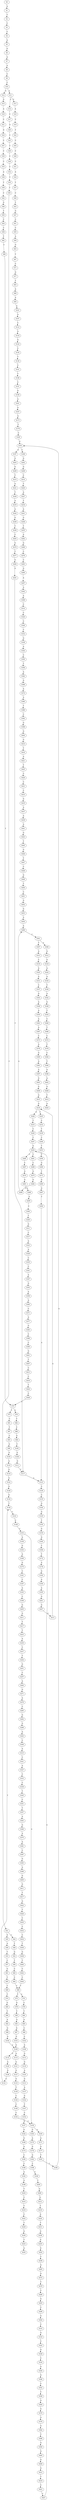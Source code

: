 strict digraph  {
	S0 -> S1 [ label = A ];
	S1 -> S2 [ label = T ];
	S2 -> S3 [ label = C ];
	S3 -> S4 [ label = C ];
	S4 -> S5 [ label = A ];
	S5 -> S6 [ label = G ];
	S6 -> S7 [ label = A ];
	S7 -> S8 [ label = A ];
	S8 -> S9 [ label = C ];
	S9 -> S10 [ label = C ];
	S10 -> S11 [ label = A ];
	S10 -> S12 [ label = G ];
	S11 -> S13 [ label = G ];
	S11 -> S14 [ label = C ];
	S12 -> S15 [ label = G ];
	S13 -> S16 [ label = A ];
	S14 -> S17 [ label = C ];
	S15 -> S18 [ label = A ];
	S16 -> S19 [ label = C ];
	S17 -> S20 [ label = A ];
	S18 -> S21 [ label = C ];
	S19 -> S22 [ label = T ];
	S20 -> S23 [ label = C ];
	S21 -> S24 [ label = G ];
	S22 -> S25 [ label = C ];
	S23 -> S26 [ label = C ];
	S24 -> S27 [ label = C ];
	S25 -> S28 [ label = C ];
	S26 -> S29 [ label = C ];
	S27 -> S30 [ label = C ];
	S28 -> S31 [ label = C ];
	S29 -> S32 [ label = C ];
	S30 -> S33 [ label = C ];
	S31 -> S34 [ label = A ];
	S32 -> S35 [ label = T ];
	S33 -> S36 [ label = A ];
	S34 -> S37 [ label = T ];
	S35 -> S38 [ label = T ];
	S36 -> S39 [ label = T ];
	S37 -> S40 [ label = C ];
	S38 -> S41 [ label = C ];
	S39 -> S42 [ label = C ];
	S40 -> S43 [ label = T ];
	S41 -> S44 [ label = C ];
	S41 -> S45 [ label = G ];
	S42 -> S46 [ label = G ];
	S43 -> S47 [ label = G ];
	S44 -> S48 [ label = T ];
	S45 -> S49 [ label = A ];
	S46 -> S50 [ label = T ];
	S47 -> S51 [ label = C ];
	S48 -> S52 [ label = G ];
	S49 -> S53 [ label = T ];
	S50 -> S54 [ label = C ];
	S51 -> S55 [ label = C ];
	S52 -> S56 [ label = T ];
	S53 -> S57 [ label = C ];
	S54 -> S58 [ label = C ];
	S55 -> S59 [ label = A ];
	S56 -> S60 [ label = C ];
	S57 -> S61 [ label = G ];
	S58 -> S62 [ label = T ];
	S59 -> S63 [ label = G ];
	S60 -> S64 [ label = C ];
	S61 -> S65 [ label = T ];
	S62 -> S66 [ label = C ];
	S63 -> S67 [ label = T ];
	S64 -> S68 [ label = T ];
	S65 -> S69 [ label = T ];
	S66 -> S70 [ label = T ];
	S67 -> S71 [ label = C ];
	S68 -> S72 [ label = A ];
	S68 -> S73 [ label = T ];
	S69 -> S74 [ label = T ];
	S70 -> S75 [ label = T ];
	S70 -> S76 [ label = G ];
	S71 -> S77 [ label = G ];
	S72 -> S78 [ label = C ];
	S73 -> S79 [ label = G ];
	S74 -> S80 [ label = G ];
	S75 -> S81 [ label = C ];
	S76 -> S82 [ label = T ];
	S77 -> S83 [ label = T ];
	S78 -> S84 [ label = T ];
	S79 -> S85 [ label = T ];
	S80 -> S86 [ label = T ];
	S81 -> S87 [ label = T ];
	S82 -> S88 [ label = C ];
	S83 -> S89 [ label = A ];
	S84 -> S90 [ label = A ];
	S85 -> S91 [ label = A ];
	S86 -> S92 [ label = A ];
	S87 -> S93 [ label = C ];
	S88 -> S94 [ label = G ];
	S89 -> S95 [ label = A ];
	S90 -> S96 [ label = C ];
	S91 -> S97 [ label = G ];
	S92 -> S98 [ label = G ];
	S93 -> S99 [ label = G ];
	S94 -> S100 [ label = T ];
	S95 -> S101 [ label = G ];
	S96 -> S102 [ label = C ];
	S97 -> S103 [ label = G ];
	S98 -> S104 [ label = G ];
	S99 -> S105 [ label = G ];
	S100 -> S106 [ label = G ];
	S101 -> S107 [ label = A ];
	S102 -> S108 [ label = A ];
	S103 -> S109 [ label = A ];
	S104 -> S109 [ label = A ];
	S105 -> S110 [ label = A ];
	S106 -> S111 [ label = G ];
	S107 -> S112 [ label = C ];
	S108 -> S113 [ label = G ];
	S109 -> S114 [ label = G ];
	S109 -> S115 [ label = A ];
	S110 -> S116 [ label = G ];
	S111 -> S117 [ label = T ];
	S112 -> S118 [ label = G ];
	S113 -> S119 [ label = G ];
	S114 -> S120 [ label = A ];
	S115 -> S121 [ label = A ];
	S116 -> S122 [ label = A ];
	S117 -> S123 [ label = A ];
	S118 -> S124 [ label = G ];
	S119 -> S125 [ label = A ];
	S120 -> S126 [ label = G ];
	S121 -> S127 [ label = G ];
	S122 -> S128 [ label = G ];
	S123 -> S129 [ label = C ];
	S124 -> S130 [ label = C ];
	S125 -> S131 [ label = G ];
	S126 -> S132 [ label = G ];
	S127 -> S133 [ label = G ];
	S128 -> S134 [ label = G ];
	S129 -> S135 [ label = C ];
	S130 -> S136 [ label = T ];
	S131 -> S137 [ label = A ];
	S132 -> S138 [ label = T ];
	S133 -> S139 [ label = T ];
	S134 -> S138 [ label = T ];
	S135 -> S140 [ label = G ];
	S136 -> S141 [ label = C ];
	S137 -> S142 [ label = G ];
	S138 -> S143 [ label = C ];
	S139 -> S144 [ label = C ];
	S140 -> S145 [ label = G ];
	S141 -> S146 [ label = T ];
	S142 -> S147 [ label = T ];
	S143 -> S148 [ label = C ];
	S144 -> S149 [ label = C ];
	S145 -> S150 [ label = T ];
	S146 -> S151 [ label = C ];
	S147 -> S152 [ label = C ];
	S148 -> S153 [ label = C ];
	S149 -> S154 [ label = C ];
	S150 -> S155 [ label = G ];
	S151 -> S156 [ label = G ];
	S152 -> S157 [ label = A ];
	S153 -> S158 [ label = A ];
	S153 -> S159 [ label = G ];
	S154 -> S159 [ label = G ];
	S155 -> S160 [ label = G ];
	S156 -> S161 [ label = A ];
	S157 -> S162 [ label = G ];
	S158 -> S163 [ label = G ];
	S159 -> S164 [ label = G ];
	S159 -> S165 [ label = A ];
	S160 -> S166 [ label = T ];
	S161 -> S167 [ label = A ];
	S162 -> S168 [ label = G ];
	S163 -> S169 [ label = A ];
	S164 -> S170 [ label = A ];
	S165 -> S171 [ label = A ];
	S166 -> S172 [ label = T ];
	S167 -> S173 [ label = G ];
	S168 -> S174 [ label = A ];
	S169 -> S175 [ label = G ];
	S170 -> S176 [ label = G ];
	S171 -> S177 [ label = G ];
	S172 -> S178 [ label = A ];
	S173 -> S179 [ label = T ];
	S174 -> S180 [ label = C ];
	S175 -> S181 [ label = C ];
	S176 -> S182 [ label = G ];
	S177 -> S183 [ label = T ];
	S178 -> S184 [ label = G ];
	S179 -> S185 [ label = C ];
	S180 -> S186 [ label = C ];
	S181 -> S187 [ label = C ];
	S182 -> S188 [ label = C ];
	S183 -> S189 [ label = C ];
	S184 -> S190 [ label = A ];
	S185 -> S191 [ label = G ];
	S186 -> S192 [ label = A ];
	S187 -> S193 [ label = A ];
	S188 -> S194 [ label = G ];
	S189 -> S191 [ label = G ];
	S190 -> S195 [ label = A ];
	S191 -> S196 [ label = C ];
	S191 -> S197 [ label = A ];
	S192 -> S198 [ label = G ];
	S193 -> S199 [ label = C ];
	S194 -> S200 [ label = T ];
	S195 -> S201 [ label = G ];
	S196 -> S202 [ label = G ];
	S197 -> S203 [ label = G ];
	S198 -> S204 [ label = T ];
	S199 -> S205 [ label = G ];
	S200 -> S206 [ label = G ];
	S201 -> S207 [ label = G ];
	S202 -> S208 [ label = G ];
	S203 -> S209 [ label = G ];
	S204 -> S210 [ label = C ];
	S205 -> S211 [ label = G ];
	S206 -> S212 [ label = G ];
	S207 -> S213 [ label = G ];
	S208 -> S214 [ label = C ];
	S209 -> S215 [ label = T ];
	S210 -> S216 [ label = T ];
	S211 -> S217 [ label = T ];
	S212 -> S218 [ label = T ];
	S213 -> S219 [ label = G ];
	S214 -> S220 [ label = T ];
	S215 -> S221 [ label = A ];
	S216 -> S222 [ label = C ];
	S217 -> S223 [ label = T ];
	S218 -> S224 [ label = A ];
	S219 -> S225 [ label = T ];
	S219 -> S226 [ label = G ];
	S220 -> S227 [ label = A ];
	S221 -> S228 [ label = T ];
	S222 -> S229 [ label = T ];
	S223 -> S230 [ label = A ];
	S224 -> S231 [ label = T ];
	S225 -> S232 [ label = C ];
	S226 -> S233 [ label = T ];
	S227 -> S234 [ label = T ];
	S228 -> S235 [ label = A ];
	S229 -> S236 [ label = G ];
	S230 -> S237 [ label = C ];
	S231 -> S238 [ label = G ];
	S232 -> S239 [ label = T ];
	S233 -> S240 [ label = C ];
	S234 -> S241 [ label = A ];
	S235 -> S242 [ label = A ];
	S236 -> S243 [ label = T ];
	S237 -> S244 [ label = T ];
	S238 -> S245 [ label = A ];
	S239 -> S246 [ label = C ];
	S240 -> S247 [ label = C ];
	S241 -> S248 [ label = G ];
	S242 -> S249 [ label = G ];
	S243 -> S250 [ label = A ];
	S244 -> S251 [ label = G ];
	S245 -> S252 [ label = G ];
	S246 -> S253 [ label = T ];
	S247 -> S254 [ label = G ];
	S248 -> S255 [ label = T ];
	S249 -> S256 [ label = T ];
	S251 -> S257 [ label = C ];
	S252 -> S258 [ label = C ];
	S253 -> S259 [ label = C ];
	S254 -> S260 [ label = C ];
	S254 -> S261 [ label = T ];
	S255 -> S262 [ label = A ];
	S256 -> S263 [ label = C ];
	S257 -> S264 [ label = A ];
	S258 -> S265 [ label = G ];
	S259 -> S266 [ label = G ];
	S260 -> S267 [ label = C ];
	S261 -> S268 [ label = C ];
	S262 -> S269 [ label = G ];
	S263 -> S270 [ label = G ];
	S264 -> S271 [ label = G ];
	S265 -> S272 [ label = G ];
	S266 -> S273 [ label = T ];
	S267 -> S274 [ label = G ];
	S268 -> S275 [ label = G ];
	S269 -> S276 [ label = C ];
	S270 -> S277 [ label = T ];
	S271 -> S278 [ label = A ];
	S272 -> S279 [ label = T ];
	S273 -> S280 [ label = G ];
	S274 -> S281 [ label = G ];
	S275 -> S282 [ label = G ];
	S276 -> S283 [ label = C ];
	S277 -> S284 [ label = G ];
	S278 -> S285 [ label = C ];
	S279 -> S286 [ label = C ];
	S280 -> S287 [ label = G ];
	S281 -> S288 [ label = A ];
	S282 -> S289 [ label = A ];
	S283 -> S290 [ label = G ];
	S284 -> S291 [ label = G ];
	S285 -> S292 [ label = G ];
	S286 -> S293 [ label = G ];
	S287 -> S294 [ label = T ];
	S288 -> S295 [ label = A ];
	S289 -> S296 [ label = A ];
	S290 -> S297 [ label = A ];
	S291 -> S117 [ label = T ];
	S292 -> S298 [ label = G ];
	S293 -> S299 [ label = C ];
	S294 -> S123 [ label = A ];
	S295 -> S300 [ label = C ];
	S296 -> S301 [ label = C ];
	S297 -> S302 [ label = A ];
	S298 -> S303 [ label = A ];
	S299 -> S304 [ label = A ];
	S300 -> S305 [ label = T ];
	S301 -> S306 [ label = A ];
	S301 -> S307 [ label = T ];
	S302 -> S308 [ label = A ];
	S303 -> S309 [ label = C ];
	S304 -> S310 [ label = C ];
	S305 -> S311 [ label = G ];
	S306 -> S312 [ label = G ];
	S307 -> S313 [ label = A ];
	S308 -> S314 [ label = C ];
	S309 -> S315 [ label = A ];
	S310 -> S316 [ label = G ];
	S311 -> S317 [ label = C ];
	S312 -> S318 [ label = G ];
	S313 -> S319 [ label = C ];
	S314 -> S320 [ label = C ];
	S315 -> S321 [ label = C ];
	S316 -> S322 [ label = C ];
	S317 -> S323 [ label = A ];
	S318 -> S324 [ label = A ];
	S319 -> S325 [ label = A ];
	S320 -> S326 [ label = C ];
	S321 -> S327 [ label = A ];
	S322 -> S328 [ label = G ];
	S323 -> S329 [ label = A ];
	S324 -> S330 [ label = A ];
	S325 -> S331 [ label = A ];
	S326 -> S332 [ label = C ];
	S327 -> S333 [ label = C ];
	S328 -> S334 [ label = C ];
	S329 -> S335 [ label = C ];
	S330 -> S336 [ label = T ];
	S331 -> S337 [ label = C ];
	S332 -> S338 [ label = G ];
	S333 -> S339 [ label = C ];
	S334 -> S340 [ label = G ];
	S335 -> S341 [ label = C ];
	S336 -> S342 [ label = A ];
	S337 -> S343 [ label = G ];
	S338 -> S344 [ label = A ];
	S339 -> S345 [ label = T ];
	S340 -> S346 [ label = G ];
	S341 -> S347 [ label = A ];
	S342 -> S348 [ label = G ];
	S343 -> S349 [ label = A ];
	S344 -> S350 [ label = C ];
	S345 -> S351 [ label = C ];
	S346 -> S352 [ label = C ];
	S347 -> S353 [ label = G ];
	S348 -> S354 [ label = T ];
	S349 -> S355 [ label = A ];
	S350 -> S356 [ label = T ];
	S351 -> S357 [ label = T ];
	S352 -> S358 [ label = T ];
	S353 -> S359 [ label = A ];
	S354 -> S360 [ label = C ];
	S355 -> S361 [ label = A ];
	S356 -> S362 [ label = A ];
	S357 -> S363 [ label = A ];
	S358 -> S364 [ label = G ];
	S359 -> S365 [ label = A ];
	S360 -> S366 [ label = T ];
	S361 -> S367 [ label = A ];
	S362 -> S368 [ label = G ];
	S363 -> S369 [ label = G ];
	S364 -> S370 [ label = G ];
	S365 -> S371 [ label = C ];
	S366 -> S372 [ label = C ];
	S367 -> S373 [ label = C ];
	S368 -> S374 [ label = A ];
	S369 -> S375 [ label = A ];
	S370 -> S376 [ label = A ];
	S371 -> S377 [ label = A ];
	S372 -> S378 [ label = T ];
	S373 -> S379 [ label = A ];
	S374 -> S380 [ label = A ];
	S375 -> S381 [ label = A ];
	S376 -> S382 [ label = A ];
	S377 -> S383 [ label = G ];
	S378 -> S384 [ label = C ];
	S379 -> S385 [ label = G ];
	S380 -> S386 [ label = T ];
	S381 -> S387 [ label = C ];
	S382 -> S388 [ label = T ];
	S383 -> S389 [ label = C ];
	S384 -> S390 [ label = T ];
	S385 -> S391 [ label = A ];
	S386 -> S392 [ label = C ];
	S387 -> S393 [ label = G ];
	S388 -> S394 [ label = G ];
	S389 -> S395 [ label = C ];
	S390 -> S396 [ label = G ];
	S391 -> S397 [ label = A ];
	S392 -> S398 [ label = G ];
	S393 -> S399 [ label = A ];
	S394 -> S400 [ label = G ];
	S395 -> S401 [ label = G ];
	S396 -> S402 [ label = A ];
	S397 -> S403 [ label = G ];
	S398 -> S404 [ label = G ];
	S399 -> S405 [ label = G ];
	S400 -> S406 [ label = G ];
	S401 -> S407 [ label = T ];
	S402 -> S408 [ label = G ];
	S403 -> S409 [ label = G ];
	S404 -> S410 [ label = G ];
	S405 -> S411 [ label = G ];
	S406 -> S412 [ label = G ];
	S407 -> S413 [ label = C ];
	S408 -> S414 [ label = T ];
	S409 -> S415 [ label = G ];
	S410 -> S416 [ label = T ];
	S411 -> S417 [ label = T ];
	S412 -> S418 [ label = T ];
	S413 -> S419 [ label = C ];
	S414 -> S420 [ label = A ];
	S415 -> S219 [ label = G ];
	S416 -> S421 [ label = A ];
	S417 -> S422 [ label = G ];
	S418 -> S423 [ label = C ];
	S419 -> S424 [ label = T ];
	S421 -> S425 [ label = T ];
	S422 -> S426 [ label = T ];
	S423 -> S427 [ label = C ];
	S424 -> S428 [ label = C ];
	S425 -> S429 [ label = C ];
	S426 -> S430 [ label = C ];
	S427 -> S254 [ label = G ];
	S428 -> S70 [ label = T ];
	S429 -> S431 [ label = C ];
	S430 -> S432 [ label = C ];
	S431 -> S433 [ label = C ];
	S432 -> S434 [ label = C ];
	S433 -> S435 [ label = G ];
	S434 -> S436 [ label = T ];
	S435 -> S437 [ label = A ];
	S436 -> S438 [ label = G ];
	S437 -> S439 [ label = A ];
	S438 -> S440 [ label = T ];
	S439 -> S441 [ label = A ];
	S440 -> S442 [ label = C ];
	S441 -> S443 [ label = G ];
	S442 -> S444 [ label = C ];
	S443 -> S445 [ label = T ];
	S444 -> S68 [ label = T ];
	S445 -> S446 [ label = G ];
	S446 -> S447 [ label = T ];
	S447 -> S448 [ label = C ];
	S448 -> S449 [ label = G ];
	S449 -> S450 [ label = T ];
	S450 -> S451 [ label = C ];
	S451 -> S452 [ label = G ];
	S452 -> S453 [ label = G ];
	S453 -> S454 [ label = A ];
	S454 -> S296 [ label = A ];
}
